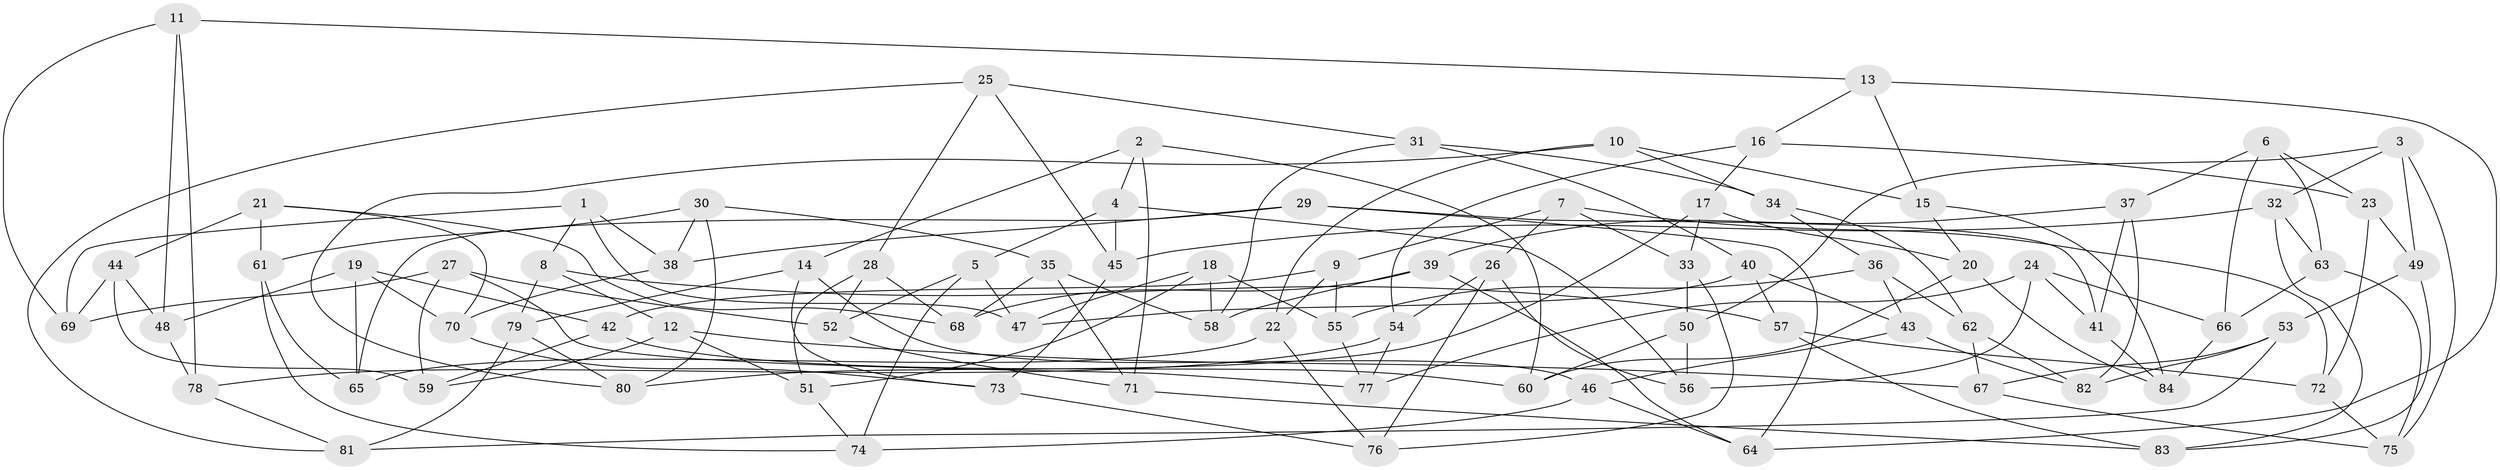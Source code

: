 // coarse degree distribution, {4: 0.7068965517241379, 6: 0.1206896551724138, 7: 0.034482758620689655, 8: 0.034482758620689655, 5: 0.017241379310344827, 10: 0.034482758620689655, 9: 0.017241379310344827, 3: 0.034482758620689655}
// Generated by graph-tools (version 1.1) at 2025/20/03/04/25 18:20:44]
// undirected, 84 vertices, 168 edges
graph export_dot {
graph [start="1"]
  node [color=gray90,style=filled];
  1;
  2;
  3;
  4;
  5;
  6;
  7;
  8;
  9;
  10;
  11;
  12;
  13;
  14;
  15;
  16;
  17;
  18;
  19;
  20;
  21;
  22;
  23;
  24;
  25;
  26;
  27;
  28;
  29;
  30;
  31;
  32;
  33;
  34;
  35;
  36;
  37;
  38;
  39;
  40;
  41;
  42;
  43;
  44;
  45;
  46;
  47;
  48;
  49;
  50;
  51;
  52;
  53;
  54;
  55;
  56;
  57;
  58;
  59;
  60;
  61;
  62;
  63;
  64;
  65;
  66;
  67;
  68;
  69;
  70;
  71;
  72;
  73;
  74;
  75;
  76;
  77;
  78;
  79;
  80;
  81;
  82;
  83;
  84;
  1 -- 47;
  1 -- 8;
  1 -- 69;
  1 -- 38;
  2 -- 60;
  2 -- 14;
  2 -- 71;
  2 -- 4;
  3 -- 75;
  3 -- 50;
  3 -- 49;
  3 -- 32;
  4 -- 56;
  4 -- 5;
  4 -- 45;
  5 -- 52;
  5 -- 74;
  5 -- 47;
  6 -- 66;
  6 -- 63;
  6 -- 23;
  6 -- 37;
  7 -- 72;
  7 -- 26;
  7 -- 9;
  7 -- 33;
  8 -- 12;
  8 -- 57;
  8 -- 79;
  9 -- 42;
  9 -- 55;
  9 -- 22;
  10 -- 15;
  10 -- 22;
  10 -- 34;
  10 -- 80;
  11 -- 48;
  11 -- 69;
  11 -- 78;
  11 -- 13;
  12 -- 51;
  12 -- 67;
  12 -- 59;
  13 -- 64;
  13 -- 16;
  13 -- 15;
  14 -- 79;
  14 -- 73;
  14 -- 46;
  15 -- 20;
  15 -- 84;
  16 -- 54;
  16 -- 23;
  16 -- 17;
  17 -- 80;
  17 -- 33;
  17 -- 20;
  18 -- 55;
  18 -- 51;
  18 -- 58;
  18 -- 47;
  19 -- 65;
  19 -- 48;
  19 -- 70;
  19 -- 42;
  20 -- 60;
  20 -- 84;
  21 -- 44;
  21 -- 68;
  21 -- 61;
  21 -- 70;
  22 -- 65;
  22 -- 76;
  23 -- 49;
  23 -- 72;
  24 -- 56;
  24 -- 66;
  24 -- 41;
  24 -- 77;
  25 -- 28;
  25 -- 81;
  25 -- 31;
  25 -- 45;
  26 -- 54;
  26 -- 76;
  26 -- 56;
  27 -- 69;
  27 -- 52;
  27 -- 77;
  27 -- 59;
  28 -- 68;
  28 -- 51;
  28 -- 52;
  29 -- 64;
  29 -- 41;
  29 -- 38;
  29 -- 65;
  30 -- 35;
  30 -- 80;
  30 -- 61;
  30 -- 38;
  31 -- 40;
  31 -- 58;
  31 -- 34;
  32 -- 45;
  32 -- 83;
  32 -- 63;
  33 -- 50;
  33 -- 76;
  34 -- 36;
  34 -- 62;
  35 -- 68;
  35 -- 58;
  35 -- 71;
  36 -- 55;
  36 -- 62;
  36 -- 43;
  37 -- 82;
  37 -- 41;
  37 -- 39;
  38 -- 70;
  39 -- 58;
  39 -- 68;
  39 -- 64;
  40 -- 47;
  40 -- 43;
  40 -- 57;
  41 -- 84;
  42 -- 60;
  42 -- 59;
  43 -- 82;
  43 -- 46;
  44 -- 48;
  44 -- 69;
  44 -- 59;
  45 -- 73;
  46 -- 74;
  46 -- 64;
  48 -- 78;
  49 -- 83;
  49 -- 53;
  50 -- 60;
  50 -- 56;
  51 -- 74;
  52 -- 71;
  53 -- 67;
  53 -- 81;
  53 -- 82;
  54 -- 78;
  54 -- 77;
  55 -- 77;
  57 -- 83;
  57 -- 72;
  61 -- 65;
  61 -- 74;
  62 -- 82;
  62 -- 67;
  63 -- 66;
  63 -- 75;
  66 -- 84;
  67 -- 75;
  70 -- 73;
  71 -- 83;
  72 -- 75;
  73 -- 76;
  78 -- 81;
  79 -- 80;
  79 -- 81;
}
